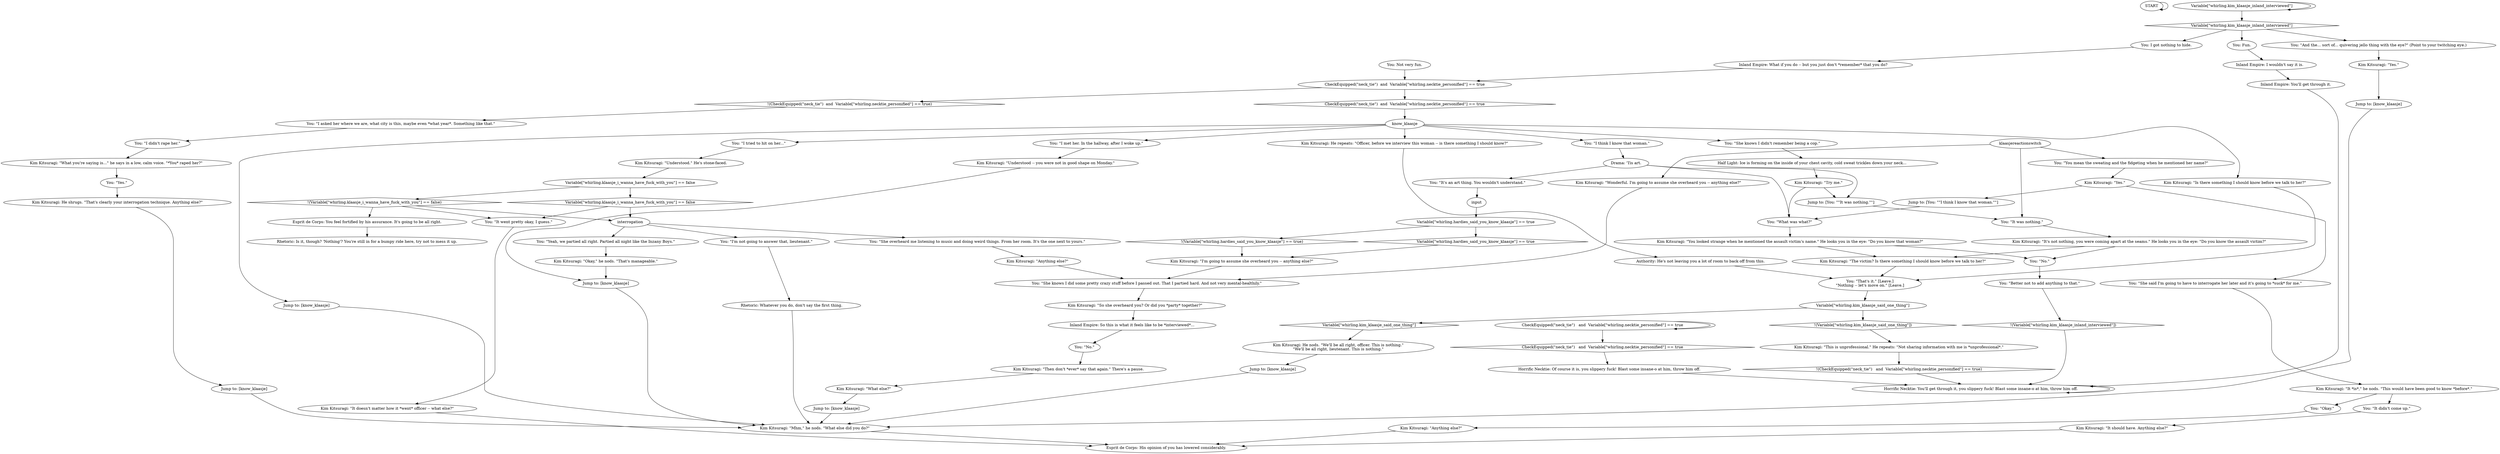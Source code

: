 # KIM SWITCH / KLAASJE REACTION
# Kim reacts to you losing your shit (Composure fail) when the Hardie boys said the victim is a young woman called Klaasje in the Whirling-in-Rags.
# ==================================================
digraph G {
	  0 [label="START"];
	  1 [label="input"];
	  2 [label="Kim Kitsuragi: \"Try me.\""];
	  3 [label="You: \"No.\""];
	  4 [label="Variable[\"whirling.kim_klaasje_inland_interviewed\"]"];
	  5 [label="Variable[\"whirling.kim_klaasje_inland_interviewed\"]", shape=diamond];
	  6 [label="!(Variable[\"whirling.kim_klaasje_inland_interviewed\"])", shape=diamond];
	  7 [label="Kim Kitsuragi: \"Mhm,\" he nods. \"What else did you do?\""];
	  8 [label="know_klaasje"];
	  9 [label="Horrific Necktie: You'll get through it, you slippery fuck! Blast some insane-o at him, throw him off."];
	  10 [label="interrogation"];
	  11 [label="You: \"Better not to add anything to that.\""];
	  12 [label="Kim Kitsuragi: He repeats: \"Officer, before we interview this woman -- is there something I should know?\""];
	  13 [label="You: \"That's it.\" [Leave.]\n\"Nothing -- let's move on.\" [Leave.]"];
	  14 [label="Rhetoric: Whatever you do, don't say the first thing."];
	  15 [label="Kim Kitsuragi: \"I'm going to assume she overheard you -- anything else?\""];
	  16 [label="klaasjereactionswitch"];
	  17 [label="Jump to: [know_klaasje]"];
	  18 [label="You: \"I didn't rape her.\""];
	  19 [label="Kim Kitsuragi: He shrugs. \"That's clearly your interrogation technique. Anything else?\""];
	  20 [label="Kim Kitsuragi: \"Is there something I should know before we talk to her?\""];
	  21 [label="You: \"I asked her where we are, what city is this, maybe even *what year*. Something like that.\""];
	  22 [label="Inland Empire: You'll get through it."];
	  23 [label="CheckEquipped(\"neck_tie\")   and  Variable[\"whirling.necktie_personified\"] == true"];
	  24 [label="CheckEquipped(\"neck_tie\")   and  Variable[\"whirling.necktie_personified\"] == true", shape=diamond];
	  25 [label="!(CheckEquipped(\"neck_tie\")   and  Variable[\"whirling.necktie_personified\"] == true)", shape=diamond];
	  26 [label="Esprit de Corps: His opinion of you has lowered considerably."];
	  27 [label="Jump to: [know_klaasje]"];
	  28 [label="Drama: 'Tis art."];
	  29 [label="Kim Kitsuragi: \"The victim? Is there something I should know before we talk to her?\""];
	  30 [label="You: \"Yes.\""];
	  31 [label="Half Light: Ice is forming on the inside of your chest cavity, cold sweat trickles down your neck..."];
	  32 [label="Kim Kitsuragi: \"Okay,\" he nods. \"That's manageable.\""];
	  33 [label="Kim Kitsuragi: \"Wonderful. I'm going to assume she overheard you -- anything else?\""];
	  34 [label="You: \"What was what?\""];
	  35 [label="You: \"I think I know that woman.\""];
	  36 [label="You: \"She knows I did some pretty crazy stuff before I passed out. That I partied hard. And not very mental-healthily.\""];
	  37 [label="Jump to: [know_klaasje]"];
	  38 [label="Esprit de Corps: You feel fortified by his assurance. It's going to be all right."];
	  39 [label="You: \"She said I'm going to have to interrogate her later and it's going to *suck* for me.\""];
	  40 [label="You: \"And the... sort of... quivering jello thing with the eye?\" (Point to your twitching eye.)"];
	  41 [label="You: Not very fun."];
	  42 [label="You: \"It's an art thing. You wouldn't understand.\""];
	  43 [label="You: \"I tried to hit on her...\""];
	  44 [label="Kim Kitsuragi: \"Understood.\" He's stone-faced."];
	  45 [label="You: \"It went pretty okay, I guess.\""];
	  46 [label="You: \"You mean the sweating and the fidgeting when he mentioned her name?\""];
	  47 [label="You: \"I met her. In the hallway, after I woke up.\""];
	  48 [label="Inland Empire: So this is what it feels like to be *interviewed*..."];
	  49 [label="You: Fun."];
	  50 [label="You: \"I'm not going to answer that, lieutenant.\""];
	  51 [label="Variable[\"whirling.hardies_said_you_know_klaasje\"] == true"];
	  52 [label="Variable[\"whirling.hardies_said_you_know_klaasje\"] == true", shape=diamond];
	  53 [label="!(Variable[\"whirling.hardies_said_you_know_klaasje\"] == true)", shape=diamond];
	  54 [label="Kim Kitsuragi: \"Yes.\""];
	  55 [label="Kim Kitsuragi: \"Then don't *ever* say that again.\" There's a pause."];
	  56 [label="Kim Kitsuragi: \"Anything else?\""];
	  57 [label="Kim Kitsuragi: \"So she overheard you? Or did you *party* together?\""];
	  58 [label="Kim Kitsuragi: \"Anything else?\""];
	  59 [label="Variable[\"whirling.kim_klaasje_said_one_thing\"]"];
	  60 [label="Variable[\"whirling.kim_klaasje_said_one_thing\"]", shape=diamond];
	  61 [label="!(Variable[\"whirling.kim_klaasje_said_one_thing\"])", shape=diamond];
	  62 [label="You: I got nothing to hide."];
	  63 [label="Authority: He's not leaving you a lot of room to back off from this."];
	  64 [label="Horrific Necktie: Of course it is, you slippery fuck! Blast some insane-o at him, throw him off."];
	  65 [label="Jump to: [You: \"\"I think I know that woman.\"\"]"];
	  66 [label="Kim Kitsuragi: \"What you're saying is...\" he says in a low, calm voice. \"*You* raped her?\""];
	  67 [label="You: \"She overheard me listening to music and doing weird things. From her room. It's the one next to yours.\""];
	  68 [label="Variable[\"whirling.klaasje_i_wanna_have_fuck_with_you\"] == false"];
	  69 [label="Variable[\"whirling.klaasje_i_wanna_have_fuck_with_you\"] == false", shape=diamond];
	  70 [label="!(Variable[\"whirling.klaasje_i_wanna_have_fuck_with_you\"] == false)", shape=diamond];
	  71 [label="Inland Empire: I wouldn't say it is."];
	  72 [label="Kim Kitsuragi: \"Yes.\""];
	  73 [label="Kim Kitsuragi: \"You looked strange when he mentioned the assault victim's name.\" He looks you in the eye: \"Do you know that woman?\""];
	  74 [label="Jump to: [You: \"\"It was nothing.\"\"]"];
	  75 [label="Jump to: [know_klaasje]"];
	  76 [label="Kim Kitsuragi: \"This is unprofessional.\" He repeats: \"Not sharing information with me is *unprofessional*.\""];
	  77 [label="Kim Kitsuragi: \"It doesn't matter how it *went* officer -- what else?\""];
	  78 [label="You: \"It was nothing.\""];
	  79 [label="Kim Kitsuragi: \"It's not nothing, you were coming apart at the seams.\" He looks you in the eye: \"Do you know the assault victim?\""];
	  80 [label="Inland Empire: What if you do -- but you just don't *remember* that you do?"];
	  81 [label="You: \"No.\""];
	  82 [label="Kim Kitsuragi: \"Understood -- you were not in good shape on Monday.\""];
	  83 [label="CheckEquipped(\"neck_tie\")  and  Variable[\"whirling.necktie_personified\"] == true"];
	  84 [label="CheckEquipped(\"neck_tie\")  and  Variable[\"whirling.necktie_personified\"] == true", shape=diamond];
	  85 [label="!(CheckEquipped(\"neck_tie\")  and  Variable[\"whirling.necktie_personified\"] == true)", shape=diamond];
	  86 [label="You: \"Yeah, we partied all right. Partied all night like the Inzany Boys.\""];
	  87 [label="Rhetoric: Is it, though? 'Nothing'? You're still in for a bumpy ride here, try not to mess it up."];
	  88 [label="You: \"She knows I didn't remember being a cop.\""];
	  89 [label="Jump to: [know_klaasje]"];
	  90 [label="Kim Kitsuragi: \"It *is*,\" he nods. \"This would have been good to know *before*.\""];
	  91 [label="You: \"It didn't come up.\""];
	  92 [label="Kim Kitsuragi: \"It should have. Anything else?\""];
	  93 [label="Jump to: [know_klaasje]"];
	  94 [label="Kim Kitsuragi: \"What else?\""];
	  95 [label="You: \"Okay.\""];
	  96 [label="Kim Kitsuragi: He nods. \"We'll be all right, officer. This is nothing.\"\n\"We'll be all right, lieutenant. This is nothing.\""];
	  0 -> 0
	  1 -> 51
	  2 -> 34
	  2 -> 74
	  3 -> 55
	  4 -> 4
	  4 -> 5
	  5 -> 40
	  5 -> 49
	  5 -> 62
	  6 -> 9
	  7 -> 26
	  8 -> 35
	  8 -> 43
	  8 -> 12
	  8 -> 47
	  8 -> 17
	  8 -> 20
	  8 -> 88
	  9 -> 9
	  10 -> 50
	  10 -> 67
	  10 -> 86
	  11 -> 6
	  12 -> 63
	  13 -> 59
	  14 -> 7
	  15 -> 36
	  16 -> 46
	  16 -> 33
	  16 -> 78
	  17 -> 7
	  18 -> 66
	  19 -> 93
	  20 -> 13
	  21 -> 18
	  22 -> 9
	  23 -> 24
	  23 -> 23
	  24 -> 64
	  25 -> 9
	  27 -> 7
	  28 -> 42
	  28 -> 34
	  28 -> 74
	  29 -> 13
	  30 -> 19
	  31 -> 2
	  32 -> 89
	  33 -> 36
	  34 -> 73
	  35 -> 28
	  36 -> 57
	  37 -> 7
	  38 -> 87
	  39 -> 90
	  40 -> 54
	  41 -> 83
	  42 -> 1
	  43 -> 44
	  44 -> 68
	  45 -> 77
	  46 -> 72
	  47 -> 82
	  48 -> 3
	  49 -> 71
	  50 -> 14
	  51 -> 52
	  51 -> 53
	  52 -> 15
	  53 -> 15
	  54 -> 27
	  55 -> 94
	  56 -> 26
	  57 -> 48
	  58 -> 36
	  59 -> 60
	  59 -> 61
	  60 -> 96
	  61 -> 76
	  62 -> 80
	  63 -> 13
	  64 -> 9
	  65 -> 34
	  66 -> 30
	  67 -> 58
	  68 -> 69
	  68 -> 70
	  69 -> 10
	  69 -> 45
	  70 -> 10
	  70 -> 45
	  70 -> 38
	  71 -> 22
	  72 -> 65
	  72 -> 39
	  73 -> 81
	  73 -> 29
	  74 -> 78
	  75 -> 7
	  76 -> 25
	  77 -> 26
	  78 -> 79
	  79 -> 81
	  79 -> 29
	  80 -> 83
	  81 -> 11
	  82 -> 89
	  83 -> 84
	  83 -> 85
	  84 -> 8
	  85 -> 21
	  86 -> 32
	  88 -> 31
	  89 -> 7
	  90 -> 91
	  90 -> 95
	  91 -> 92
	  92 -> 26
	  93 -> 7
	  94 -> 75
	  95 -> 56
	  96 -> 37
}

